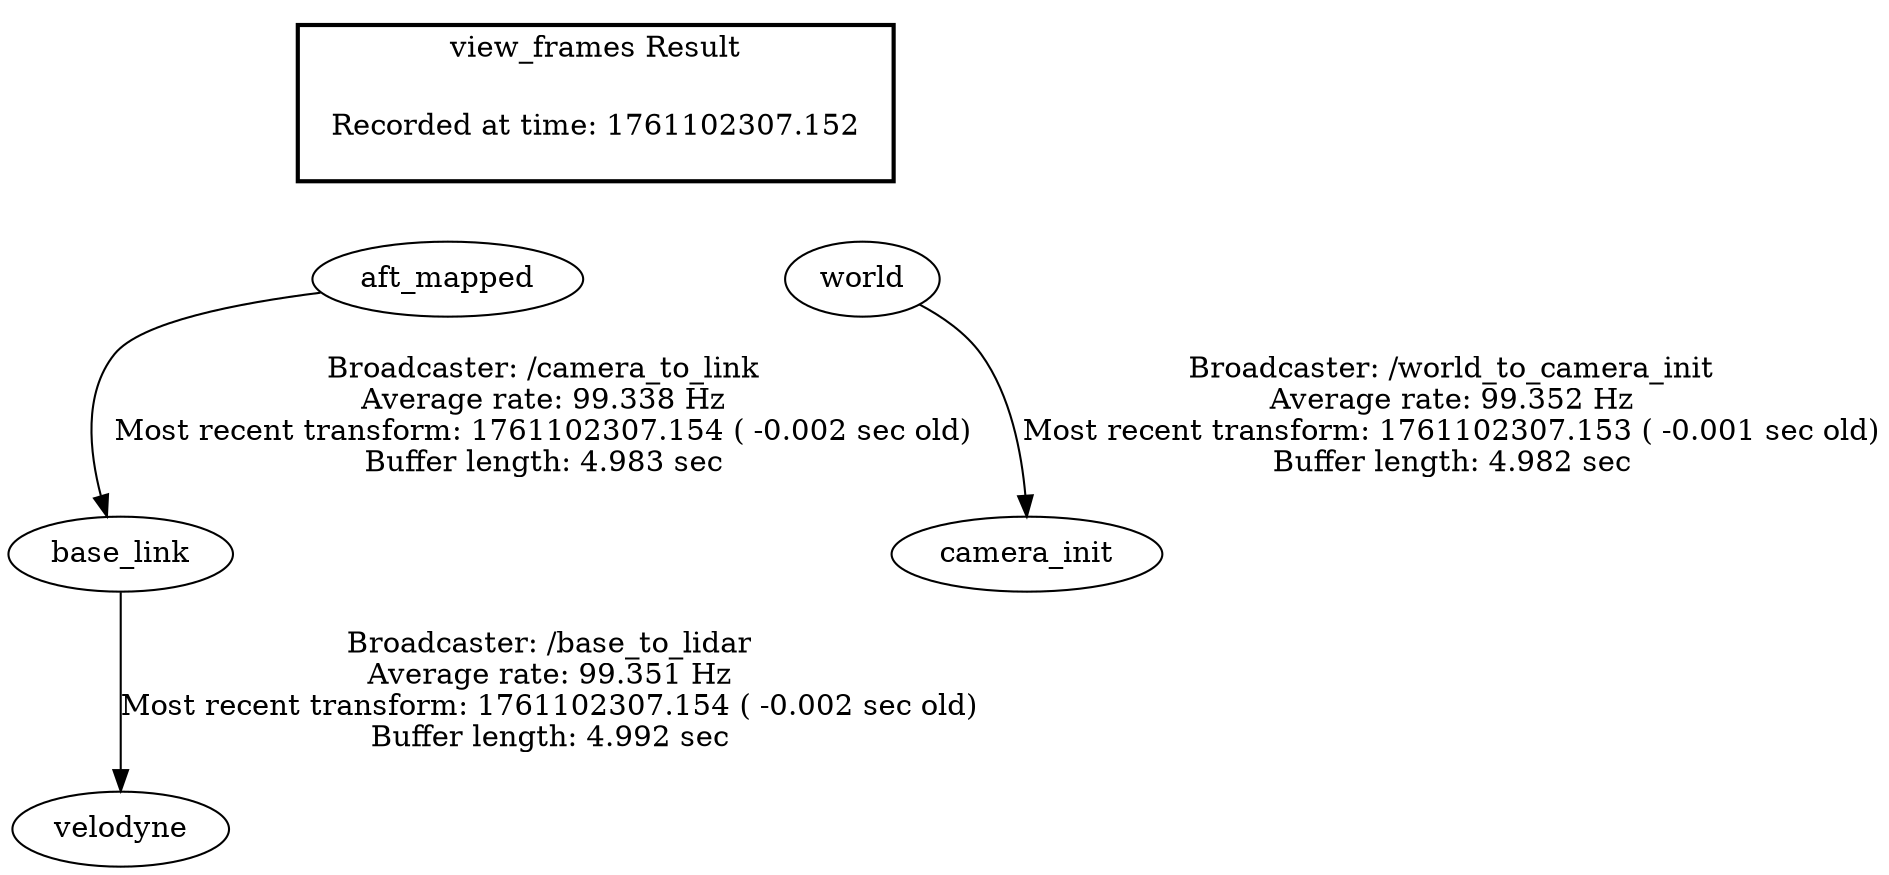 digraph G {
"base_link" -> "velodyne"[label="Broadcaster: /base_to_lidar\nAverage rate: 99.351 Hz\nMost recent transform: 1761102307.154 ( -0.002 sec old)\nBuffer length: 4.992 sec\n"];
"aft_mapped" -> "base_link"[label="Broadcaster: /camera_to_link\nAverage rate: 99.338 Hz\nMost recent transform: 1761102307.154 ( -0.002 sec old)\nBuffer length: 4.983 sec\n"];
"world" -> "camera_init"[label="Broadcaster: /world_to_camera_init\nAverage rate: 99.352 Hz\nMost recent transform: 1761102307.153 ( -0.001 sec old)\nBuffer length: 4.982 sec\n"];
edge [style=invis];
 subgraph cluster_legend { style=bold; color=black; label ="view_frames Result";
"Recorded at time: 1761102307.152"[ shape=plaintext ] ;
 }->"world";
edge [style=invis];
 subgraph cluster_legend { style=bold; color=black; label ="view_frames Result";
"Recorded at time: 1761102307.152"[ shape=plaintext ] ;
 }->"aft_mapped";
}